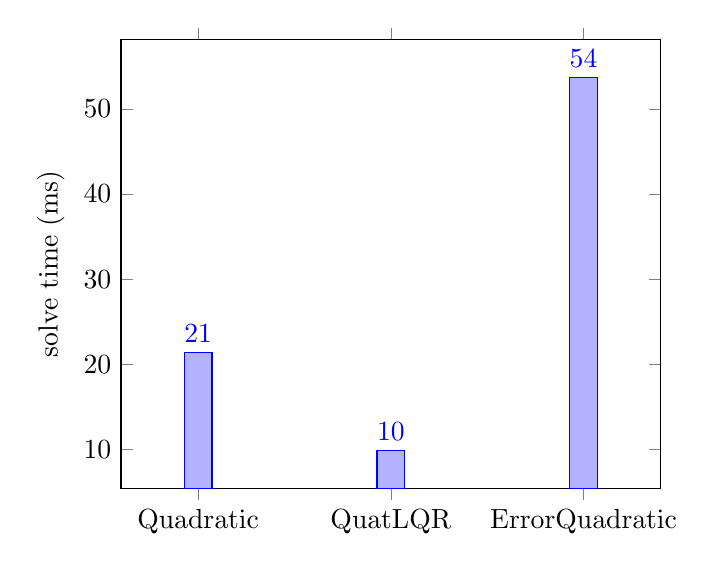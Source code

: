 \begin{tikzpicture}
\begin{axis}[ybar, ylabel={solve time (ms)}, enlarge x limits={0.2}, legend style={at={(0.5,-0.12)
}, anchor={north}, legend columns={-1}}, symbolic x coords={Quadratic,QuatLQR,ErrorQuadratic}, xtick={data}, nodes near coords, nodes near coords align={vertical}, every node near coord/.append style={/pgf/number format/.cd, fixed,precision=0}]
    \addplot
        coordinates {
            (Quadratic,21.423)
            (QuatLQR,9.884)
            (ErrorQuadratic,53.715)
        }
        ;
\end{axis}
\end{tikzpicture}
